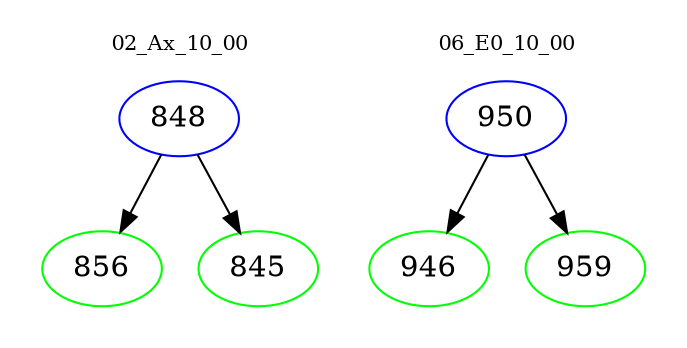 digraph{
subgraph cluster_0 {
color = white
label = "02_Ax_10_00";
fontsize=10;
T0_848 [label="848", color="blue"]
T0_848 -> T0_856 [color="black"]
T0_856 [label="856", color="green"]
T0_848 -> T0_845 [color="black"]
T0_845 [label="845", color="green"]
}
subgraph cluster_1 {
color = white
label = "06_E0_10_00";
fontsize=10;
T1_950 [label="950", color="blue"]
T1_950 -> T1_946 [color="black"]
T1_946 [label="946", color="green"]
T1_950 -> T1_959 [color="black"]
T1_959 [label="959", color="green"]
}
}
